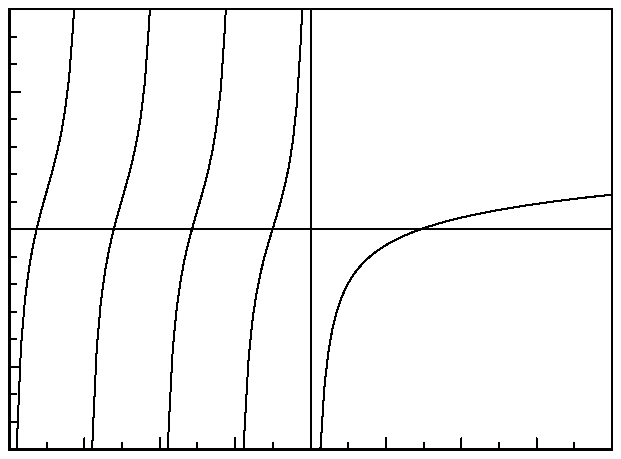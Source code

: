 % pl02-18.mp, generated by Mfpic, v1.10 2012/12/03,
% from TeX source "ch02-18" on 2015/07/11 at 10:43
numeric mfpicversion; mfpicversion := 110;
if unknown mode: mode := localfont; fi
if unknown mag: mag := 1000/1000; fi
if unknown grafbase: input grafbase; fi

if unknown grafbaseversion: grafbaseversion := 0; fi
if grafbaseversion <> mfpicversion :
GBmsg "Bad mfpic installation: mfpic and grafbase versions do not match.";
fi

if unknown Apricot: input dvipsnam.mp; fi
verbatimtex
\relax 
\input mfpicdef.tex\relax 
\def \MFPeverylabel {}
etex;


%----------------------------<1>
unitlen := 1.0pt#;
xscale :=  1.0 ; yscale :=  1.0 ;
bounds ( -13.400,  217.864,  -21.500,  159.175);

beginmfpic(1); % line 1 in the TeX source. 
verbatimtex \relax \MFPbegingroup \font \MFPcfont =cmr10\relax etex;

resizedrawpen ( 1.000pt);

store (curpath)
drawn
polyline (false)
(( 0.000, 0.000),( 217.864, 0.000));

pickup pencircle scaled 0.700pt;
for x= 13.400 step 27.233 until 231.364:
draw(x, 21.500)*pt..(x, 25.500)*pt;
endfor;

pickup pencircle scaled 0.500pt;
for x= 13.400 step 13.616 until 231.364:
draw(x, 21.500)*pt..(x, 24.000)*pt;
endfor;

store (curpath)
drawn
polyline (false)
(( 0.000, 0.000),( 0.000, 159.175));

pickup pencircle scaled 0.700pt;
for x= 51.345 step 49.742 until 180.775:
draw( 13.400, x)*pt..( 17.400, x)*pt;
endfor;

pickup pencircle scaled 0.500pt;
for x= 21.500 step 9.948 until 180.775:
draw( 13.400, x)*pt..( 15.900, x)*pt;
endfor;

store (curpath)
drawn
polyline (false)
(( 0.000, 159.175),( 217.864, 159.175));

store (curpath)
drawn
polyline (false)
(( 217.864, 0.000),( 217.864, 159.175));

resizedrawpen ( 0.600pt);

store (curpath)
drawn
polyline (false)
(( 0.000, 79.587),( 217.864, 79.587));

store (curpath)
drawn
polyline (false)
(( 108.932, 0.000),( 108.932, 159.175));

resizedrawpen ( 0.500pt);

store (curpath)
drawn
curve (false)
(( 2.7457, 0.0000),( 2.8856, 3.9405),( 4.3284, 36.9130)
,( 5.7712, 54.2989),( 7.2140, 65.5133),( 8.6569, 73.7179)
,( 10.0997, 80.2946),( 11.5425, 85.9674),( 12.9853, 91.1819)
,( 14.4281, 96.2653),( 15.8709, 101.5140),( 17.3137, 107.2647)
,( 18.7565, 113.9863),( 20.1993, 122.4570),( 21.6421, 134.1927)
,( 23.0849, 152.7556),( 23.4724, 159.1750));

store (curpath)
drawn
curve (false)
(( 30.0285, 0.0000),( 30.2990, 7.1111),( 31.7418, 37.0356)
,( 33.1846, 53.3134),( 34.6274, 63.9969),( 36.0702, 71.9034)
,( 37.5130, 78.2959),( 38.9558, 83.8498),( 40.3986, 88.9894)
,( 41.8414, 94.0338),( 43.2842, 99.2807),( 44.7270, 105.0769)
,( 46.1699, 111.9178),( 47.6127, 120.6414),( 49.0555, 132.9155)
,( 50.4983, 152.7706),( 50.8601, 159.1750));

store (curpath)
drawn
curve (false)
(( 57.3535, 0.0000),( 57.7123, 8.7702),( 59.1551, 36.0385)
,( 60.5979, 51.2867),( 62.0407, 61.4474),( 63.4835, 69.0402)
,( 64.9264, 75.2226),( 66.3692, 80.6261),( 67.8120, 85.6555)
,( 69.2548, 90.6232),( 70.6976, 95.8286),( 72.1404, 101.6305)
,( 73.5832, 108.5529),( 75.0260, 117.5007),( 76.4688, 130.3137)
,( 77.9116, 151.5723),( 78.3085, 159.1750));

store (curpath)
drawn
curve (false)
(( 84.7648, 0.0000),( 85.1257, 8.0505),( 86.5685, 32.9185)
,( 88.0113, 47.1353),( 89.4541, 56.7052),( 90.8969, 63.8889)
,( 92.3397, 69.7490),( 93.7825, 74.8759),( 95.2253, 79.6561)
,( 96.6681, 84.3949),( 98.1109, 89.3931),( 99.5537, 95.0209)
,( 100.9966, 101.8318),( 102.4394, 110.8026),( 103.8822, 123.9663)
,( 105.3250, 146.5498),( 105.9161, 159.1750));

store (curpath)
drawn
curve (false)
(( 112.5008, 0.0000),( 112.5390, 0.7142),( 113.9818, 22.8762)
,( 115.4246, 35.4576),( 116.8674, 43.6655),( 118.3102, 49.5049)
,( 119.7531, 53.9128),( 121.1959, 57.3868),( 122.6387, 60.2153)
,( 124.0815, 62.5779),( 125.5243, 64.5919),( 126.9671, 66.3378)
,( 128.4099, 67.8723),( 129.8527, 69.2369),( 131.2955, 70.4623)
,( 132.7383, 71.5723),( 134.1811, 72.5850),( 135.6239, 73.5152)
,( 137.0668, 74.3742),( 138.5096, 75.1717),( 139.9524, 75.9152)
,( 141.3952, 76.6113),( 142.8380, 77.2654),( 144.2808, 77.8819)
,( 145.7236, 78.4647),( 148.6092, 79.5424),( 151.4948, 80.5198)
,( 154.3804, 81.4136),( 157.2661, 82.2365),( 161.5945, 83.3596)
,( 165.9229, 84.3717),( 171.6941, 85.5819),( 177.4654, 86.6632)
,( 184.6794, 87.8703),( 191.8935, 88.9483),( 200.5503, 90.1058)
,( 209.2072, 91.1435),( 217.8640, 92.0839));

verbatimtex \relax \MFPendgroup  etex;
endmfpic; % (1) line 81 in the TeX source.
%------------------------------------------


end.
